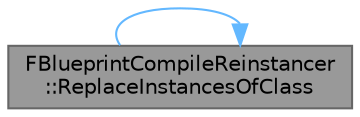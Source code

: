 digraph "FBlueprintCompileReinstancer::ReplaceInstancesOfClass"
{
 // INTERACTIVE_SVG=YES
 // LATEX_PDF_SIZE
  bgcolor="transparent";
  edge [fontname=Helvetica,fontsize=10,labelfontname=Helvetica,labelfontsize=10];
  node [fontname=Helvetica,fontsize=10,shape=box,height=0.2,width=0.4];
  rankdir="LR";
  Node1 [id="Node000001",label="FBlueprintCompileReinstancer\l::ReplaceInstancesOfClass",height=0.2,width=0.4,color="gray40", fillcolor="grey60", style="filled", fontcolor="black",tooltip="Replace all instances of OldClass with a new instance of NewClass."];
  Node1 -> Node1 [id="edge1_Node000001_Node000001",color="steelblue1",style="solid",tooltip=" "];
}
